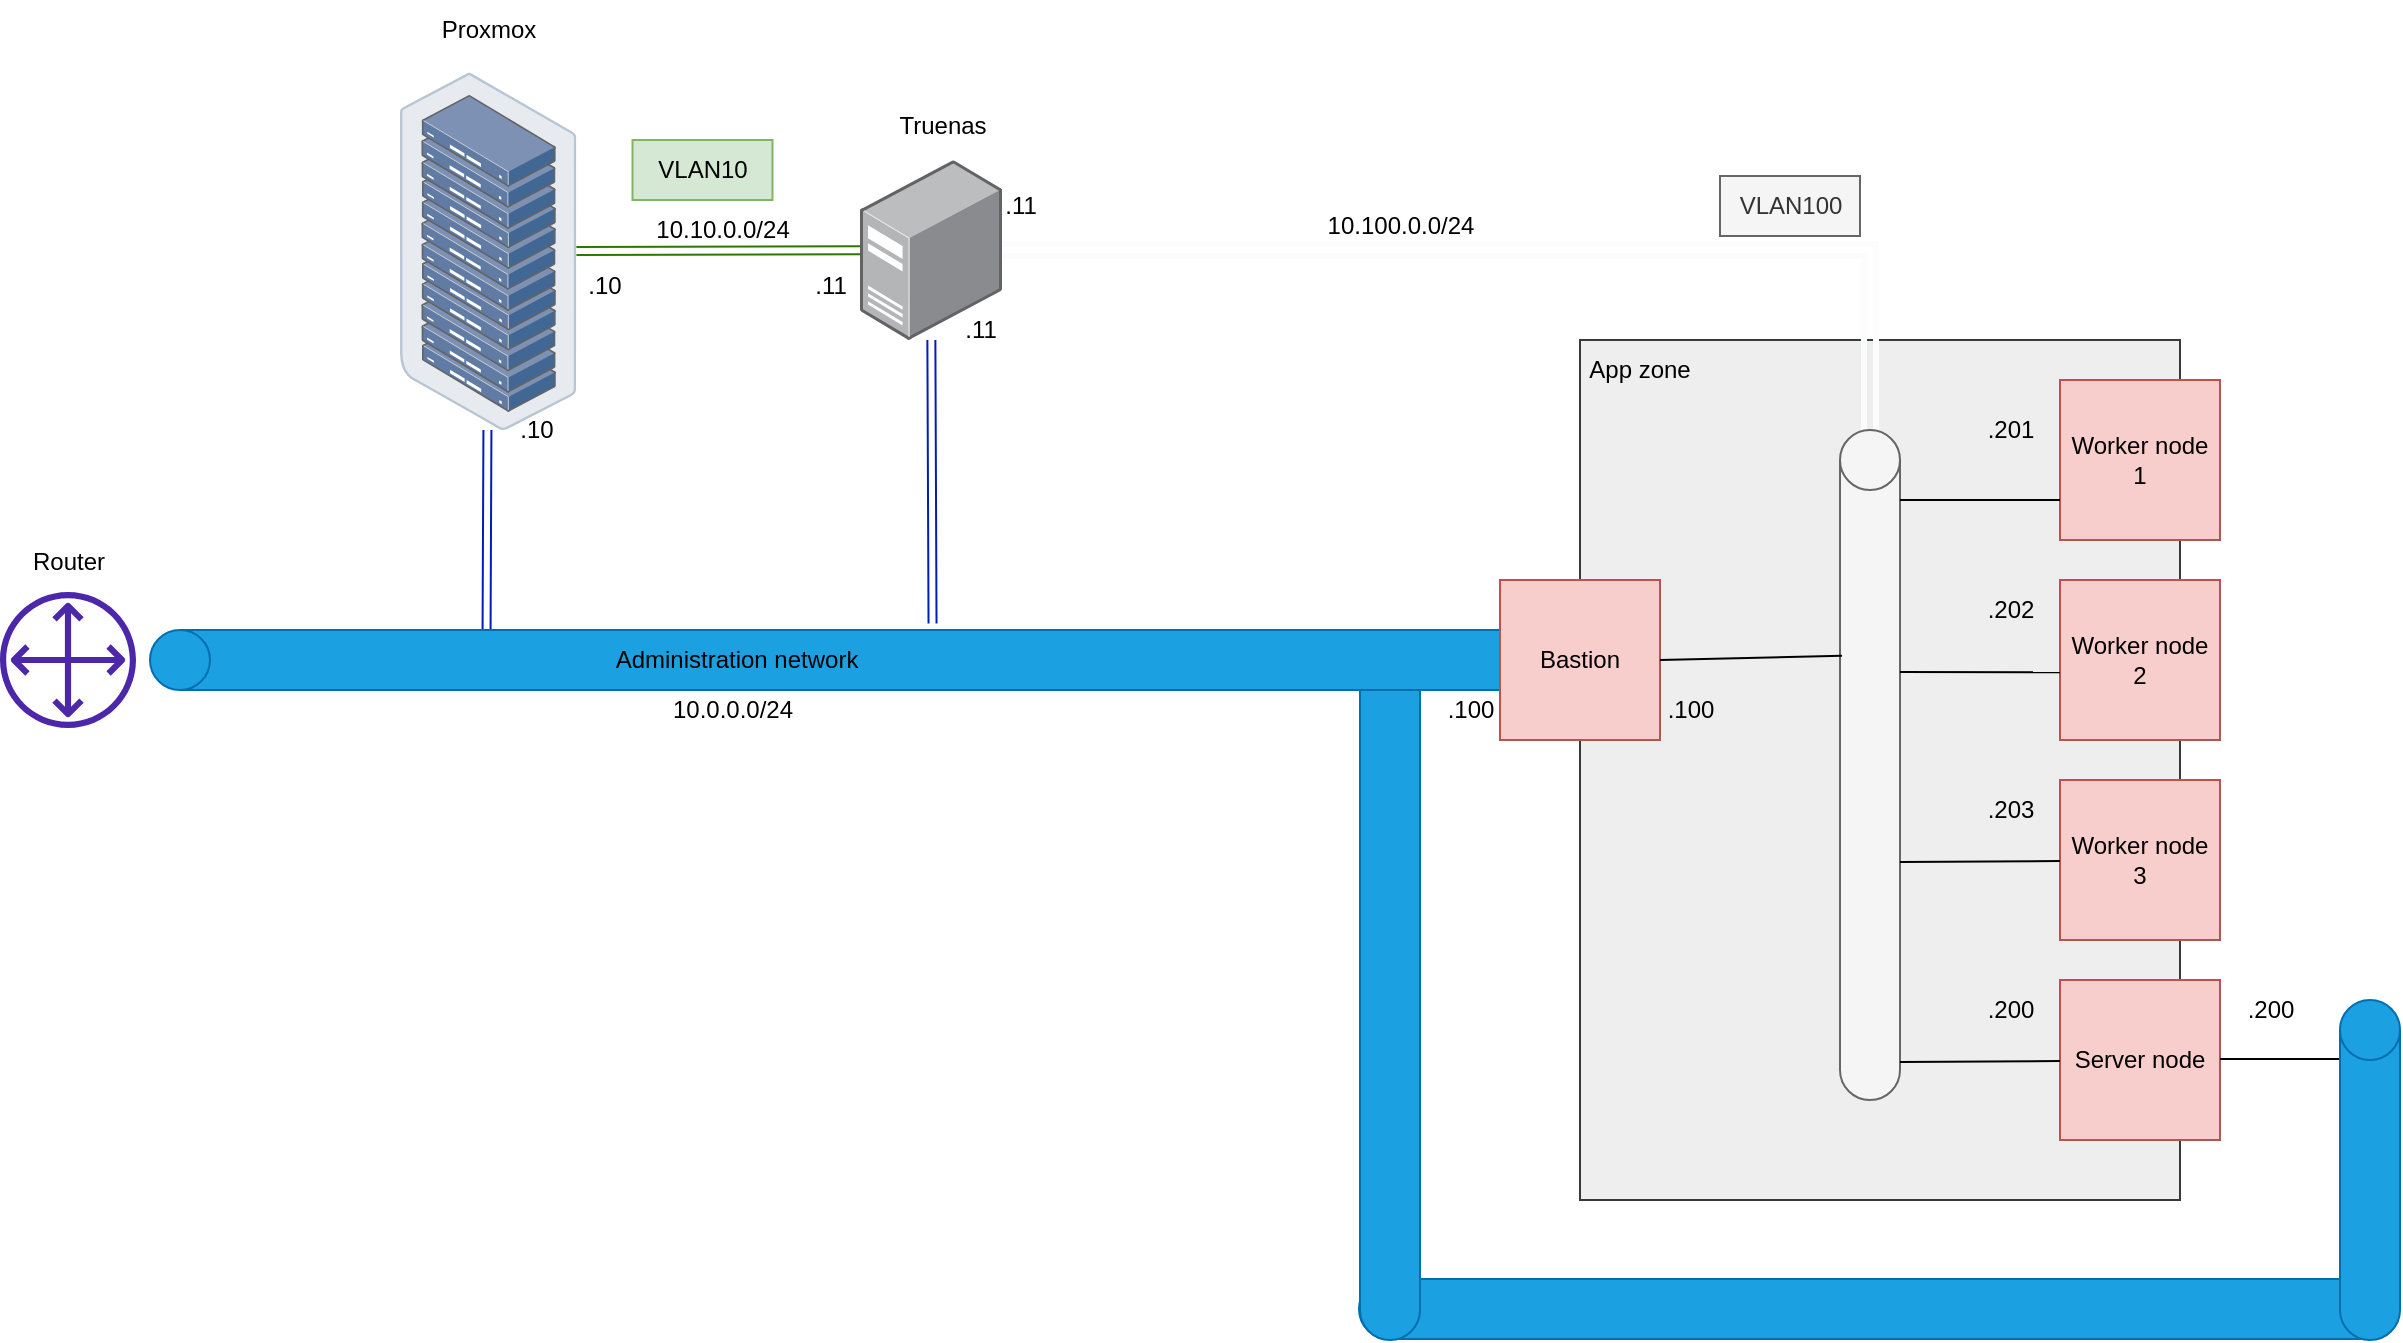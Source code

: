 <mxfile version="22.0.8" type="device">
  <diagram name="Page-1" id="WvLwTFml9O1Q0iPOb5Id">
    <mxGraphModel dx="2261" dy="1895" grid="1" gridSize="10" guides="1" tooltips="1" connect="1" arrows="1" fold="1" page="1" pageScale="1" pageWidth="827" pageHeight="1169" math="0" shadow="0">
      <root>
        <mxCell id="0" />
        <mxCell id="1" parent="0" />
        <mxCell id="fjMZLFMGbs4zMh85o1n4-13" value="" style="shape=cylinder3;whiteSpace=wrap;html=1;boundedLbl=1;backgroundOutline=1;size=15;rotation=-90;fillColor=#1ba1e2;fontColor=#ffffff;strokeColor=#006EAF;" vertex="1" parent="1">
          <mxGeometry x="363" y="346" width="30" height="517" as="geometry" />
        </mxCell>
        <mxCell id="fjMZLFMGbs4zMh85o1n4-12" value="" style="shape=cylinder3;whiteSpace=wrap;html=1;boundedLbl=1;backgroundOutline=1;size=15;rotation=0;fillColor=#1ba1e2;fontColor=#ffffff;strokeColor=#006EAF;" vertex="1" parent="1">
          <mxGeometry x="120" y="265" width="30" height="355" as="geometry" />
        </mxCell>
        <mxCell id="K_RhzhosBmSExs1BeJJp-21" value="" style="group" parent="1" vertex="1" connectable="0">
          <mxGeometry x="-130" y="30" width="120" height="135" as="geometry" />
        </mxCell>
        <mxCell id="K_RhzhosBmSExs1BeJJp-18" value="" style="image;points=[];aspect=fixed;html=1;align=center;shadow=0;dashed=0;image=img/lib/allied_telesis/computer_and_terminals/Server_Desktop.svg;" parent="K_RhzhosBmSExs1BeJJp-21" vertex="1">
          <mxGeometry width="71" height="90" as="geometry" />
        </mxCell>
        <mxCell id="K_RhzhosBmSExs1BeJJp-39" value=".11" style="text;html=1;align=center;verticalAlign=middle;resizable=0;points=[];autosize=1;strokeColor=none;fillColor=none;" parent="K_RhzhosBmSExs1BeJJp-21" vertex="1">
          <mxGeometry x="40" y="70" width="40" height="30" as="geometry" />
        </mxCell>
        <mxCell id="K_RhzhosBmSExs1BeJJp-22" value="" style="image;points=[];aspect=fixed;html=1;align=center;shadow=0;dashed=0;image=img/lib/allied_telesis/storage/Datacenter_Server_Rack.svg;" parent="1" vertex="1">
          <mxGeometry x="-360" y="-13.8" width="88.2" height="178.8" as="geometry" />
        </mxCell>
        <mxCell id="K_RhzhosBmSExs1BeJJp-24" value="" style="endArrow=none;html=1;rounded=0;shape=link;fillColor=#60a917;strokeColor=#2D7600;" parent="1" source="K_RhzhosBmSExs1BeJJp-22" target="K_RhzhosBmSExs1BeJJp-18" edge="1">
          <mxGeometry width="50" height="50" relative="1" as="geometry">
            <mxPoint x="10" y="390" as="sourcePoint" />
            <mxPoint x="60" y="340" as="targetPoint" />
            <Array as="points" />
          </mxGeometry>
        </mxCell>
        <mxCell id="K_RhzhosBmSExs1BeJJp-27" value="" style="endArrow=none;html=1;rounded=0;shape=link;fillColor=#0050ef;strokeColor=#001DBC;exitX=1.107;exitY=0.565;exitDx=0;exitDy=0;exitPerimeter=0;" parent="1" source="K_RhzhosBmSExs1BeJJp-26" target="K_RhzhosBmSExs1BeJJp-18" edge="1">
          <mxGeometry width="50" height="50" relative="1" as="geometry">
            <mxPoint x="-90" y="270" as="sourcePoint" />
            <mxPoint x="60" y="350" as="targetPoint" />
            <Array as="points" />
          </mxGeometry>
        </mxCell>
        <mxCell id="K_RhzhosBmSExs1BeJJp-20" value="Truenas&lt;br&gt;&lt;div&gt;&lt;br&gt;&lt;/div&gt;" style="text;html=1;align=center;verticalAlign=middle;resizable=0;points=[];autosize=1;strokeColor=none;fillColor=none;" parent="1" vertex="1">
          <mxGeometry x="-123.75" width="70" height="40" as="geometry" />
        </mxCell>
        <mxCell id="K_RhzhosBmSExs1BeJJp-30" value="" style="sketch=0;outlineConnect=0;fontColor=#232F3E;gradientColor=none;fillColor=#4D27AA;strokeColor=none;dashed=0;verticalLabelPosition=bottom;verticalAlign=top;align=center;html=1;fontSize=12;fontStyle=0;aspect=fixed;pointerEvents=1;shape=mxgraph.aws4.customer_gateway;" parent="1" vertex="1">
          <mxGeometry x="-560" y="246" width="68" height="68" as="geometry" />
        </mxCell>
        <mxCell id="K_RhzhosBmSExs1BeJJp-31" value="" style="endArrow=none;html=1;rounded=0;shape=link;fillColor=#0050ef;strokeColor=#001DBC;exitX=0.932;exitY=0.243;exitDx=0;exitDy=0;exitPerimeter=0;" parent="1" source="K_RhzhosBmSExs1BeJJp-26" target="K_RhzhosBmSExs1BeJJp-22" edge="1">
          <mxGeometry width="50" height="50" relative="1" as="geometry">
            <mxPoint x="-322" y="267" as="sourcePoint" />
            <mxPoint x="-108" y="130" as="targetPoint" />
            <Array as="points" />
          </mxGeometry>
        </mxCell>
        <mxCell id="K_RhzhosBmSExs1BeJJp-32" value="Proxmox" style="text;html=1;align=center;verticalAlign=middle;resizable=0;points=[];autosize=1;strokeColor=none;fillColor=none;" parent="1" vertex="1">
          <mxGeometry x="-350.9" y="-50" width="70" height="30" as="geometry" />
        </mxCell>
        <mxCell id="K_RhzhosBmSExs1BeJJp-26" value="" style="shape=cylinder3;whiteSpace=wrap;html=1;boundedLbl=1;backgroundOutline=1;size=15;rotation=-90;fillColor=#1ba1e2;fontColor=#ffffff;strokeColor=#006EAF;" parent="1" vertex="1">
          <mxGeometry x="-153.75" y="-66.25" width="30" height="692.5" as="geometry" />
        </mxCell>
        <mxCell id="K_RhzhosBmSExs1BeJJp-28" value="Administration network" style="text;html=1;align=center;verticalAlign=middle;resizable=0;points=[];autosize=1;strokeColor=none;fillColor=none;" parent="1" vertex="1">
          <mxGeometry x="-267.5" y="265" width="150" height="30" as="geometry" />
        </mxCell>
        <mxCell id="K_RhzhosBmSExs1BeJJp-33" value="Router" style="text;html=1;align=center;verticalAlign=middle;resizable=0;points=[];autosize=1;strokeColor=none;fillColor=none;" parent="1" vertex="1">
          <mxGeometry x="-556" y="216" width="60" height="30" as="geometry" />
        </mxCell>
        <mxCell id="K_RhzhosBmSExs1BeJJp-2" value="" style="rounded=0;whiteSpace=wrap;html=1;fillColor=#eeeeee;strokeColor=#36393d;" parent="1" vertex="1">
          <mxGeometry x="230" y="120" width="300" height="430" as="geometry" />
        </mxCell>
        <mxCell id="K_RhzhosBmSExs1BeJJp-4" value="App zone" style="text;html=1;strokeColor=none;fillColor=none;align=center;verticalAlign=middle;whiteSpace=wrap;rounded=0;" parent="1" vertex="1">
          <mxGeometry x="230" y="120" width="60" height="30" as="geometry" />
        </mxCell>
        <mxCell id="K_RhzhosBmSExs1BeJJp-10" value="Worker node 2" style="whiteSpace=wrap;html=1;aspect=fixed;fillColor=#f8cecc;strokeColor=#b85450;" parent="1" vertex="1">
          <mxGeometry x="470" y="240" width="80" height="80" as="geometry" />
        </mxCell>
        <mxCell id="K_RhzhosBmSExs1BeJJp-11" value="Worker node 3" style="whiteSpace=wrap;html=1;aspect=fixed;fillColor=#f8cecc;strokeColor=#b85450;" parent="1" vertex="1">
          <mxGeometry x="470" y="340" width="80" height="80" as="geometry" />
        </mxCell>
        <mxCell id="K_RhzhosBmSExs1BeJJp-12" value="Server node" style="whiteSpace=wrap;html=1;aspect=fixed;fillColor=#f8cecc;strokeColor=#b85450;" parent="1" vertex="1">
          <mxGeometry x="470" y="440" width="80" height="80" as="geometry" />
        </mxCell>
        <mxCell id="K_RhzhosBmSExs1BeJJp-9" value="Worker node 1" style="whiteSpace=wrap;html=1;aspect=fixed;fillColor=#f8cecc;strokeColor=#b85450;" parent="1" vertex="1">
          <mxGeometry x="470" y="140" width="80" height="80" as="geometry" />
        </mxCell>
        <mxCell id="K_RhzhosBmSExs1BeJJp-6" value="Bastion" style="whiteSpace=wrap;html=1;aspect=fixed;fillColor=#f8cecc;strokeColor=#b85450;" parent="1" vertex="1">
          <mxGeometry x="190" y="240" width="80" height="80" as="geometry" />
        </mxCell>
        <mxCell id="K_RhzhosBmSExs1BeJJp-34" value="VLAN100" style="text;html=1;align=center;verticalAlign=middle;resizable=0;points=[];autosize=1;strokeColor=#666666;fillColor=#f5f5f5;fontColor=#333333;" parent="1" vertex="1">
          <mxGeometry x="300" y="38" width="70" height="30" as="geometry" />
        </mxCell>
        <mxCell id="K_RhzhosBmSExs1BeJJp-35" value="VLAN10" style="text;html=1;align=center;verticalAlign=middle;resizable=0;points=[];autosize=1;strokeColor=#82b366;fillColor=#d5e8d4;" parent="1" vertex="1">
          <mxGeometry x="-243.75" y="20" width="70" height="30" as="geometry" />
        </mxCell>
        <mxCell id="K_RhzhosBmSExs1BeJJp-37" value=".100" style="text;html=1;align=center;verticalAlign=middle;resizable=0;points=[];autosize=1;strokeColor=none;fillColor=none;" parent="1" vertex="1">
          <mxGeometry x="150" y="290" width="50" height="30" as="geometry" />
        </mxCell>
        <mxCell id="K_RhzhosBmSExs1BeJJp-38" value=".10" style="text;html=1;align=center;verticalAlign=middle;resizable=0;points=[];autosize=1;strokeColor=none;fillColor=none;" parent="1" vertex="1">
          <mxGeometry x="-311.8" y="150" width="40" height="30" as="geometry" />
        </mxCell>
        <mxCell id="K_RhzhosBmSExs1BeJJp-40" value="10.10.0.0/24" style="text;html=1;align=center;verticalAlign=middle;resizable=0;points=[];autosize=1;strokeColor=none;fillColor=none;" parent="1" vertex="1">
          <mxGeometry x="-243.75" y="50" width="90" height="30" as="geometry" />
        </mxCell>
        <mxCell id="K_RhzhosBmSExs1BeJJp-42" value=".10" style="text;html=1;align=center;verticalAlign=middle;resizable=0;points=[];autosize=1;strokeColor=none;fillColor=none;" parent="1" vertex="1">
          <mxGeometry x="-277.8" y="78" width="40" height="30" as="geometry" />
        </mxCell>
        <mxCell id="K_RhzhosBmSExs1BeJJp-43" value=".11" style="text;html=1;align=center;verticalAlign=middle;resizable=0;points=[];autosize=1;strokeColor=none;fillColor=none;" parent="1" vertex="1">
          <mxGeometry x="-165" y="78" width="40" height="30" as="geometry" />
        </mxCell>
        <mxCell id="K_RhzhosBmSExs1BeJJp-44" value=".11" style="text;html=1;align=center;verticalAlign=middle;resizable=0;points=[];autosize=1;strokeColor=none;fillColor=none;" parent="1" vertex="1">
          <mxGeometry x="-70" y="38" width="40" height="30" as="geometry" />
        </mxCell>
        <mxCell id="K_RhzhosBmSExs1BeJJp-45" value=".100" style="text;html=1;align=center;verticalAlign=middle;resizable=0;points=[];autosize=1;strokeColor=none;fillColor=none;" parent="1" vertex="1">
          <mxGeometry x="260" y="290" width="50" height="30" as="geometry" />
        </mxCell>
        <mxCell id="K_RhzhosBmSExs1BeJJp-46" value="10.0.0.0/24" style="text;html=1;align=center;verticalAlign=middle;resizable=0;points=[];autosize=1;strokeColor=none;fillColor=none;" parent="1" vertex="1">
          <mxGeometry x="-233.75" y="290" width="80" height="30" as="geometry" />
        </mxCell>
        <mxCell id="K_RhzhosBmSExs1BeJJp-47" value="10.100.0.0/24" style="text;html=1;align=center;verticalAlign=middle;resizable=0;points=[];autosize=1;strokeColor=none;fillColor=none;" parent="1" vertex="1">
          <mxGeometry x="90" y="48" width="100" height="30" as="geometry" />
        </mxCell>
        <mxCell id="K_RhzhosBmSExs1BeJJp-48" value=".201" style="text;html=1;align=center;verticalAlign=middle;resizable=0;points=[];autosize=1;strokeColor=none;fillColor=none;" parent="1" vertex="1">
          <mxGeometry x="420" y="150" width="50" height="30" as="geometry" />
        </mxCell>
        <mxCell id="K_RhzhosBmSExs1BeJJp-23" value="" style="endArrow=none;html=1;rounded=0;shape=link;exitX=0.5;exitY=0;exitDx=0;exitDy=0;fillColor=#f5f5f5;strokeColor=#FCFCFC;strokeWidth=3;exitPerimeter=0;" parent="1" source="K_RhzhosBmSExs1BeJJp-49" target="K_RhzhosBmSExs1BeJJp-18" edge="1">
          <mxGeometry width="50" height="50" relative="1" as="geometry">
            <mxPoint x="10" y="390" as="sourcePoint" />
            <mxPoint x="60" y="340" as="targetPoint" />
            <Array as="points">
              <mxPoint x="375" y="75" />
            </Array>
          </mxGeometry>
        </mxCell>
        <mxCell id="K_RhzhosBmSExs1BeJJp-49" value="" style="shape=cylinder3;whiteSpace=wrap;html=1;boundedLbl=1;backgroundOutline=1;size=15;rotation=0;fillColor=#f5f5f5;fontColor=#333333;strokeColor=#666666;" parent="1" vertex="1">
          <mxGeometry x="360" y="165" width="30" height="335" as="geometry" />
        </mxCell>
        <mxCell id="K_RhzhosBmSExs1BeJJp-50" value=".202" style="text;html=1;align=center;verticalAlign=middle;resizable=0;points=[];autosize=1;strokeColor=none;fillColor=none;" parent="1" vertex="1">
          <mxGeometry x="420" y="240" width="50" height="30" as="geometry" />
        </mxCell>
        <mxCell id="K_RhzhosBmSExs1BeJJp-51" value=".203" style="text;html=1;align=center;verticalAlign=middle;resizable=0;points=[];autosize=1;strokeColor=none;fillColor=none;" parent="1" vertex="1">
          <mxGeometry x="420" y="340" width="50" height="30" as="geometry" />
        </mxCell>
        <mxCell id="K_RhzhosBmSExs1BeJJp-52" value=".200" style="text;html=1;align=center;verticalAlign=middle;resizable=0;points=[];autosize=1;strokeColor=none;fillColor=none;" parent="1" vertex="1">
          <mxGeometry x="420" y="440" width="50" height="30" as="geometry" />
        </mxCell>
        <mxCell id="fjMZLFMGbs4zMh85o1n4-2" value="" style="endArrow=none;html=1;rounded=0;entryX=0;entryY=0.75;entryDx=0;entryDy=0;" edge="1" parent="1" target="K_RhzhosBmSExs1BeJJp-9">
          <mxGeometry width="50" height="50" relative="1" as="geometry">
            <mxPoint x="390" y="200" as="sourcePoint" />
            <mxPoint x="260" y="300" as="targetPoint" />
          </mxGeometry>
        </mxCell>
        <mxCell id="fjMZLFMGbs4zMh85o1n4-3" value="" style="endArrow=none;html=1;rounded=0;entryX=0;entryY=0.75;entryDx=0;entryDy=0;" edge="1" parent="1">
          <mxGeometry width="50" height="50" relative="1" as="geometry">
            <mxPoint x="390" y="286" as="sourcePoint" />
            <mxPoint x="470" y="286.16" as="targetPoint" />
          </mxGeometry>
        </mxCell>
        <mxCell id="fjMZLFMGbs4zMh85o1n4-8" value="" style="endArrow=none;html=1;rounded=0;entryX=0;entryY=0.75;entryDx=0;entryDy=0;" edge="1" parent="1">
          <mxGeometry width="50" height="50" relative="1" as="geometry">
            <mxPoint x="390" y="381" as="sourcePoint" />
            <mxPoint x="470" y="380.5" as="targetPoint" />
          </mxGeometry>
        </mxCell>
        <mxCell id="fjMZLFMGbs4zMh85o1n4-9" value="" style="endArrow=none;html=1;rounded=0;entryX=0;entryY=0.75;entryDx=0;entryDy=0;" edge="1" parent="1">
          <mxGeometry width="50" height="50" relative="1" as="geometry">
            <mxPoint x="390" y="481" as="sourcePoint" />
            <mxPoint x="470" y="480.5" as="targetPoint" />
          </mxGeometry>
        </mxCell>
        <mxCell id="fjMZLFMGbs4zMh85o1n4-11" value="" style="endArrow=none;html=1;rounded=0;entryX=0.033;entryY=0.337;entryDx=0;entryDy=0;exitX=1;exitY=0.5;exitDx=0;exitDy=0;entryPerimeter=0;" edge="1" parent="1" source="K_RhzhosBmSExs1BeJJp-6" target="K_RhzhosBmSExs1BeJJp-49">
          <mxGeometry width="50" height="50" relative="1" as="geometry">
            <mxPoint x="400" y="210" as="sourcePoint" />
            <mxPoint x="480" y="210" as="targetPoint" />
          </mxGeometry>
        </mxCell>
        <mxCell id="fjMZLFMGbs4zMh85o1n4-18" value="" style="endArrow=none;html=1;rounded=0;entryX=0;entryY=0.75;entryDx=0;entryDy=0;" edge="1" parent="1">
          <mxGeometry width="50" height="50" relative="1" as="geometry">
            <mxPoint x="550" y="479.5" as="sourcePoint" />
            <mxPoint x="630" y="479.5" as="targetPoint" />
          </mxGeometry>
        </mxCell>
        <mxCell id="fjMZLFMGbs4zMh85o1n4-14" value="" style="shape=cylinder3;whiteSpace=wrap;html=1;boundedLbl=1;backgroundOutline=1;size=15;rotation=0;fillColor=#1ba1e2;fontColor=#ffffff;strokeColor=#006EAF;" vertex="1" parent="1">
          <mxGeometry x="610" y="450" width="30" height="170" as="geometry" />
        </mxCell>
        <mxCell id="fjMZLFMGbs4zMh85o1n4-19" value=".200" style="text;html=1;align=center;verticalAlign=middle;resizable=0;points=[];autosize=1;strokeColor=none;fillColor=none;" vertex="1" parent="1">
          <mxGeometry x="550" y="440" width="50" height="30" as="geometry" />
        </mxCell>
      </root>
    </mxGraphModel>
  </diagram>
</mxfile>
